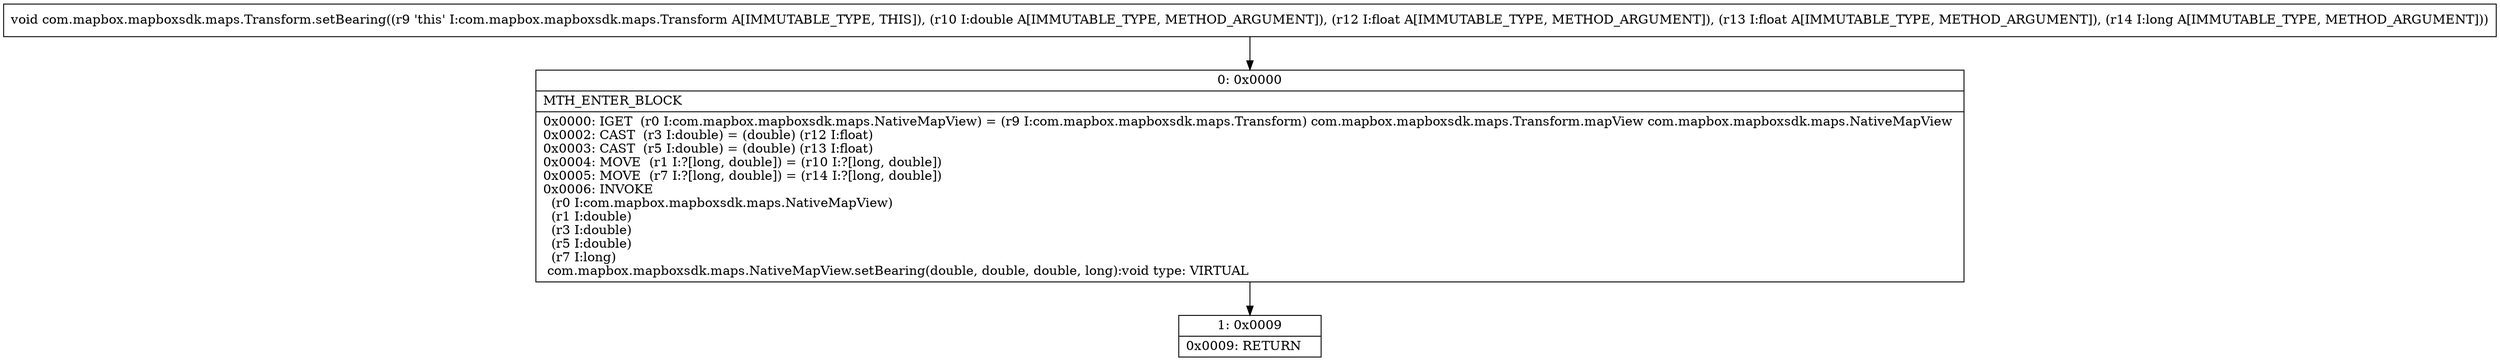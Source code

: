 digraph "CFG forcom.mapbox.mapboxsdk.maps.Transform.setBearing(DFFJ)V" {
Node_0 [shape=record,label="{0\:\ 0x0000|MTH_ENTER_BLOCK\l|0x0000: IGET  (r0 I:com.mapbox.mapboxsdk.maps.NativeMapView) = (r9 I:com.mapbox.mapboxsdk.maps.Transform) com.mapbox.mapboxsdk.maps.Transform.mapView com.mapbox.mapboxsdk.maps.NativeMapView \l0x0002: CAST  (r3 I:double) = (double) (r12 I:float) \l0x0003: CAST  (r5 I:double) = (double) (r13 I:float) \l0x0004: MOVE  (r1 I:?[long, double]) = (r10 I:?[long, double]) \l0x0005: MOVE  (r7 I:?[long, double]) = (r14 I:?[long, double]) \l0x0006: INVOKE  \l  (r0 I:com.mapbox.mapboxsdk.maps.NativeMapView)\l  (r1 I:double)\l  (r3 I:double)\l  (r5 I:double)\l  (r7 I:long)\l com.mapbox.mapboxsdk.maps.NativeMapView.setBearing(double, double, double, long):void type: VIRTUAL \l}"];
Node_1 [shape=record,label="{1\:\ 0x0009|0x0009: RETURN   \l}"];
MethodNode[shape=record,label="{void com.mapbox.mapboxsdk.maps.Transform.setBearing((r9 'this' I:com.mapbox.mapboxsdk.maps.Transform A[IMMUTABLE_TYPE, THIS]), (r10 I:double A[IMMUTABLE_TYPE, METHOD_ARGUMENT]), (r12 I:float A[IMMUTABLE_TYPE, METHOD_ARGUMENT]), (r13 I:float A[IMMUTABLE_TYPE, METHOD_ARGUMENT]), (r14 I:long A[IMMUTABLE_TYPE, METHOD_ARGUMENT])) }"];
MethodNode -> Node_0;
Node_0 -> Node_1;
}

